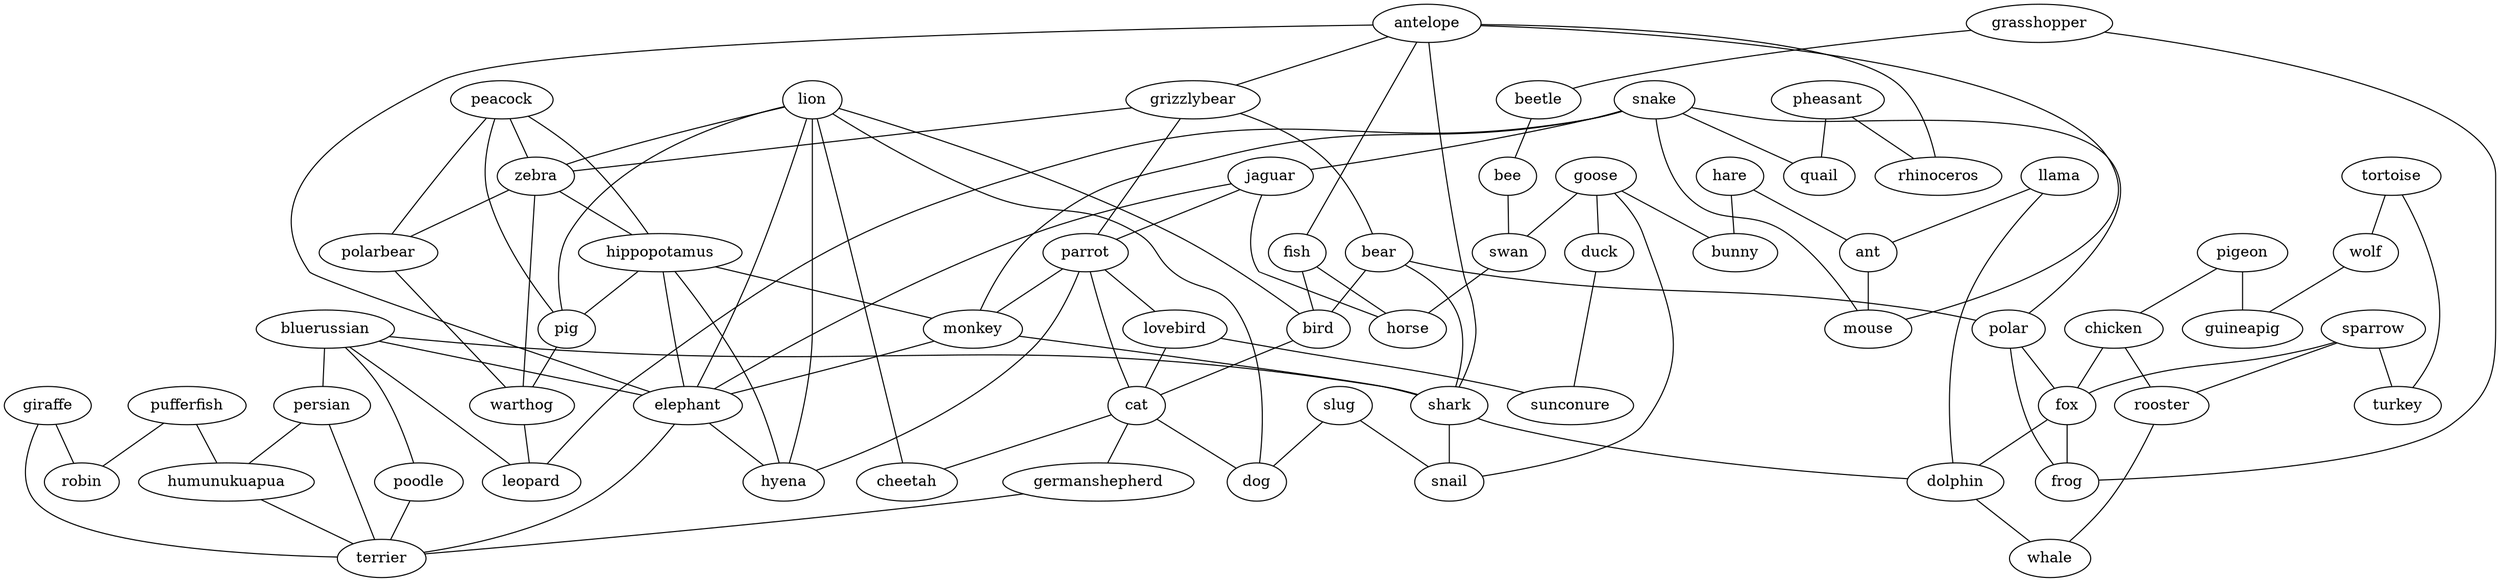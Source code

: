 strict graph  {
	peacock -- zebra	 [weight=1];
	peacock -- hippopotamus	 [weight=1];
	peacock -- polarbear	 [weight=1];
	peacock -- pig	 [weight=1];
	antelope -- grizzlybear	 [weight=1];
	antelope -- fish	 [weight=1];
	antelope -- shark	 [weight=1];
	antelope -- mouse	 [weight=1];
	antelope -- rhinoceros	 [weight=1];
	antelope -- elephant	 [weight=1];
	pheasant -- quail	 [weight=1];
	pheasant -- rhinoceros	 [weight=1];
	sparrow -- fox	 [weight=1];
	sparrow -- turkey	 [weight=1];
	sparrow -- rooster	 [weight=1];
	pigeon -- chicken	 [weight=1];
	pigeon -- guineapig	 [weight=1];
	chicken -- fox	 [weight=1];
	chicken -- rooster	 [weight=1];
	grizzlybear -- bear	 [weight=1];
	grizzlybear -- parrot	 [weight=1];
	grizzlybear -- zebra	 [weight=1];
	bear -- polar	 [weight=1];
	bear -- bird	 [weight=1];
	bear -- shark	 [weight=1];
	giraffe -- robin	 [weight=1];
	giraffe -- terrier	 [weight=1];
	snake -- jaguar	 [weight=1];
	snake -- polar	 [weight=1];
	snake -- monkey	 [weight=1];
	snake -- quail	 [weight=1];
	snake -- mouse	 [weight=1];
	snake -- leopard	 [weight=1];
	llama -- dolphin	 [weight=1];
	llama -- ant	 [weight=1];
	jaguar -- parrot	 [weight=1];
	jaguar -- horse	 [weight=1];
	jaguar -- elephant	 [weight=1];
	parrot -- lovebird	 [weight=1];
	parrot -- monkey	 [weight=1];
	parrot -- cat	 [weight=1];
	parrot -- hyena	 [weight=1];
	bluerussian -- persian	 [weight=1];
	bluerussian -- poodle	 [weight=1];
	bluerussian -- shark	 [weight=1];
	bluerussian -- elephant	 [weight=1];
	bluerussian -- leopard	 [weight=1];
	polar -- fox	 [weight=1];
	polar -- frog	 [weight=1];
	fish -- bird	 [weight=1];
	fish -- horse	 [weight=1];
	grasshopper -- beetle	 [weight=1];
	grasshopper -- frog	 [weight=1];
	goose -- swan	 [weight=1];
	goose -- duck	 [weight=1];
	goose -- bunny	 [weight=1];
	goose -- snail	 [weight=1];
	lion -- zebra	 [weight=1];
	lion -- bird	 [weight=1];
	lion -- pig	 [weight=1];
	lion -- elephant	 [weight=1];
	lion -- cheetah	 [weight=1];
	lion -- dog	 [weight=1];
	lion -- hyena	 [weight=1];
	persian -- humunukuapua	 [weight=1];
	persian -- terrier	 [weight=1];
	zebra -- hippopotamus	 [weight=1];
	zebra -- polarbear	 [weight=1];
	zebra -- warthog	 [weight=1];
	beetle -- bee	 [weight=1];
	bee -- swan	 [weight=1];
	hippopotamus -- monkey	 [weight=1];
	hippopotamus -- pig	 [weight=1];
	hippopotamus -- elephant	 [weight=1];
	hippopotamus -- hyena	 [weight=1];
	fox -- frog	 [weight=1];
	fox -- dolphin	 [weight=1];
	lovebird -- sunconure	 [weight=1];
	lovebird -- cat	 [weight=1];
	bird -- cat	 [weight=1];
	slug -- snail	 [weight=1];
	slug -- dog	 [weight=1];
	tortoise -- wolf	 [weight=1];
	tortoise -- turkey	 [weight=1];
	wolf -- guineapig	 [weight=1];
	swan -- horse	 [weight=1];
	duck -- sunconure	 [weight=1];
	monkey -- shark	 [weight=1];
	monkey -- elephant	 [weight=1];
	poodle -- terrier	 [weight=1];
	hare -- ant	 [weight=1];
	hare -- bunny	 [weight=1];
	polarbear -- warthog	 [weight=1];
	pufferfish -- robin	 [weight=1];
	pufferfish -- humunukuapua	 [weight=1];
	rooster -- whale	 [weight=1];
	cat -- cheetah	 [weight=1];
	cat -- germanshepherd	 [weight=1];
	cat -- dog	 [weight=1];
	shark -- dolphin	 [weight=1];
	shark -- snail	 [weight=1];
	dolphin -- whale	 [weight=1];
	pig -- warthog	 [weight=1];
	ant -- mouse	 [weight=1];
	warthog -- leopard	 [weight=1];
	humunukuapua -- terrier	 [weight=1];
	elephant -- terrier	 [weight=1];
	elephant -- hyena	 [weight=1];
	germanshepherd -- terrier	 [weight=1];
}
